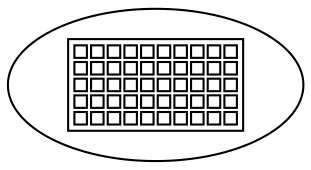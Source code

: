 graph M4 {
	tab [label=<<TABLE>
<TR><TD></TD><TD></TD><TD></TD><TD></TD><TD></TD><TD></TD><TD></TD><TD></TD><TD></TD><TD></TD>
</TR>
<TR><TD></TD><TD></TD><TD></TD><TD></TD><TD></TD><TD></TD><TD></TD><TD></TD><TD></TD><TD></TD>
</TR>
<TR><TD></TD><TD></TD><TD></TD><TD></TD><TD></TD><TD></TD><TD></TD><TD></TD><TD></TD><TD></TD>
</TR>
<TR><TD></TD><TD></TD><TD></TD><TD></TD><TD></TD><TD></TD><TD></TD><TD></TD><TD></TD><TD></TD>
</TR>
<TR><TD></TD><TD></TD><TD></TD><TD></TD><TD></TD><TD></TD><TD></TD><TD></TD><TD></TD><TD></TD>
</TR>
</TABLE>>]
}
